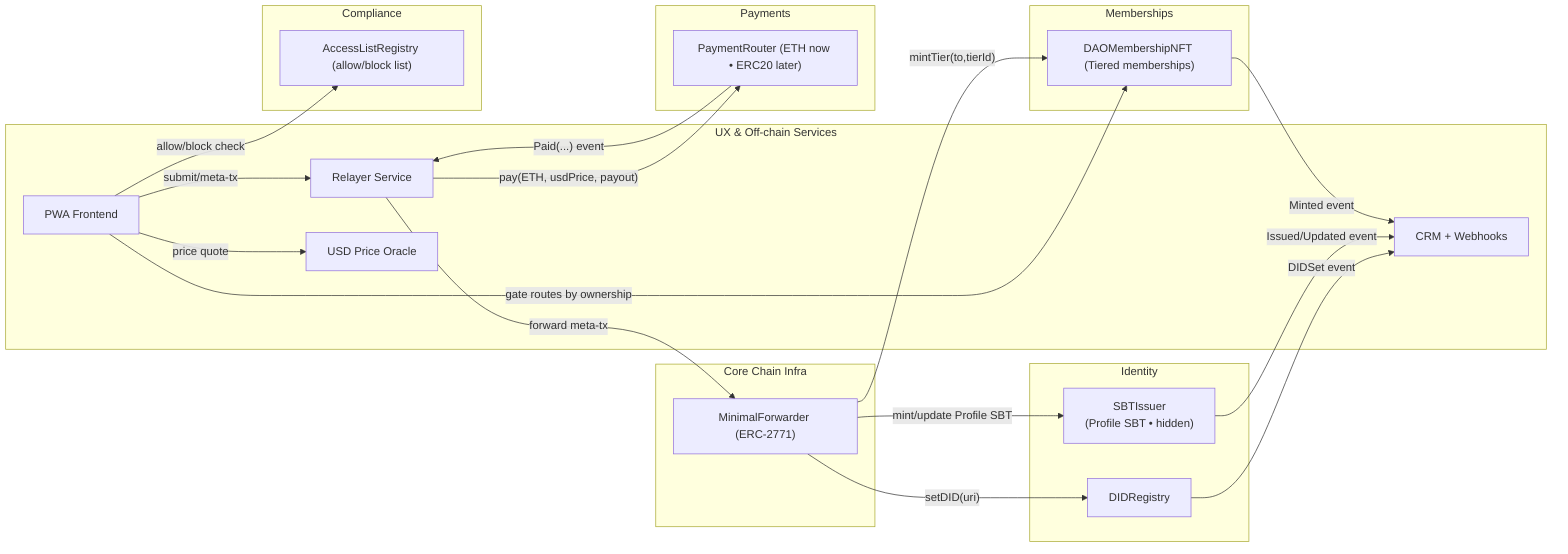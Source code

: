 flowchart LR
  %% =========================
  %% MODULES (Phase 1 only)
  %% =========================

  %% UX & Off-chain Services
  subgraph UX[UX & Off‑chain Services]
    FE[PWA Frontend]
    REL[Relayer Service]
    CRM[CRM + Webhooks]
    ORA[USD Price Oracle]
  end

  %% Core Chain Infra
  subgraph INFRA[Core Chain Infra]
    FWD["MinimalForwarder (ERC‑2771)"]
  end

  %% Identity Module
  subgraph ID[Identity]
    DID[DIDRegistry]
    SBT["SBTIssuer\n(Profile SBT • hidden)"]
  end

  %% Membership Module
  subgraph MEMB[Memberships]
    MEM["DAOMembershipNFT (Tiered memberships)"]
  end

  %% Payments Module
  subgraph PAYM[Payments]
    PAY["PaymentRouter (ETH now • ERC20 later)"]
  end

  %% Compliance Module (Optional in Phase 1)
  subgraph COMP["Compliance"]
    ACL["AccessListRegistry (allow/block list)"]
  end


  %% =========================
  %% INTER-MODULE LINKS
  %% =========================

  %% UX <-> Infra
  FE -- submit/meta‑tx --> REL
  REL -- forward meta‑tx --> FWD

  %% Infra -> Identity & Membership (writes)
  FWD -- setDID(uri) --> DID
  FWD -- mint/update Profile SBT --> SBT
  FWD -- mintTier(to,tierId) --> MEM

  %% Payments
  FE -- price quote --> ORA
  REL -- pay(ETH, usdPrice, payout) --> PAY
  PAY -- Paid(...) event --> REL

  %% Gating (optional)
  FE -- gate routes by ownership --> MEM
  FE -- allow/block check --> ACL

  %% Webhooks / Data sync
  DID -- DIDSet event --> CRM
  SBT -- Issued/Updated event --> CRM
  MEM -- Minted event --> CRM